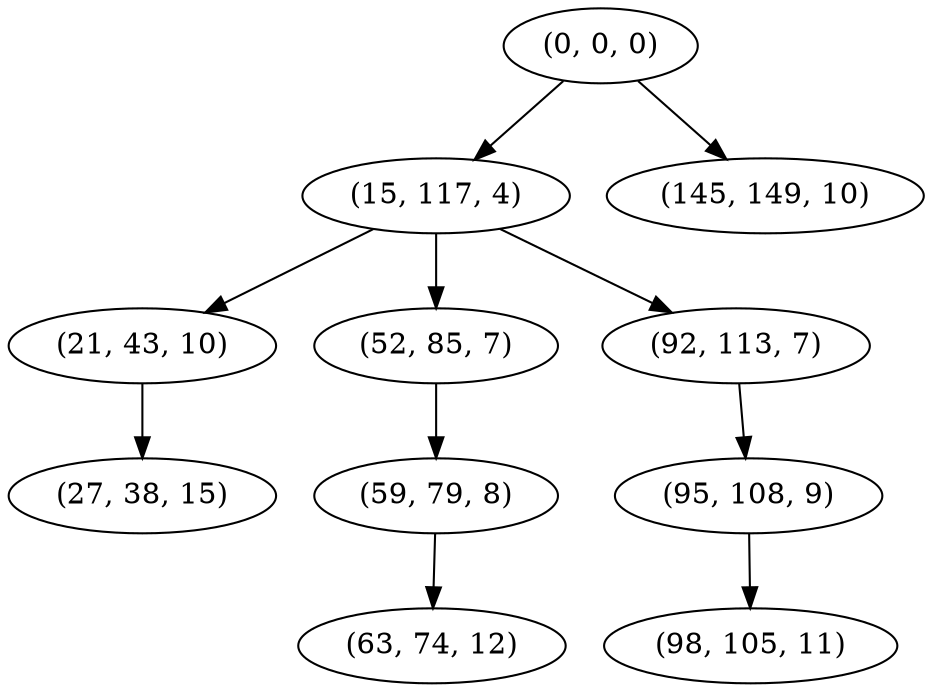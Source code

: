 digraph tree {
    "(0, 0, 0)";
    "(15, 117, 4)";
    "(21, 43, 10)";
    "(27, 38, 15)";
    "(52, 85, 7)";
    "(59, 79, 8)";
    "(63, 74, 12)";
    "(92, 113, 7)";
    "(95, 108, 9)";
    "(98, 105, 11)";
    "(145, 149, 10)";
    "(0, 0, 0)" -> "(15, 117, 4)";
    "(0, 0, 0)" -> "(145, 149, 10)";
    "(15, 117, 4)" -> "(21, 43, 10)";
    "(15, 117, 4)" -> "(52, 85, 7)";
    "(15, 117, 4)" -> "(92, 113, 7)";
    "(21, 43, 10)" -> "(27, 38, 15)";
    "(52, 85, 7)" -> "(59, 79, 8)";
    "(59, 79, 8)" -> "(63, 74, 12)";
    "(92, 113, 7)" -> "(95, 108, 9)";
    "(95, 108, 9)" -> "(98, 105, 11)";
}
